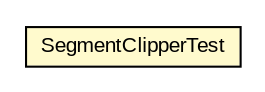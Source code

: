 #!/usr/local/bin/dot
#
# Class diagram 
# Generated by UMLGraph version R5_6-24-gf6e263 (http://www.umlgraph.org/)
#

digraph G {
	edge [fontname="arial",fontsize=10,labelfontname="arial",labelfontsize=10];
	node [fontname="arial",fontsize=10,shape=plaintext];
	nodesep=0.25;
	ranksep=0.5;
	// org.osmdroid.util.SegmentClipperTest
	c285757 [label=<<table title="org.osmdroid.util.SegmentClipperTest" border="0" cellborder="1" cellspacing="0" cellpadding="2" port="p" bgcolor="lemonChiffon" href="./SegmentClipperTest.html">
		<tr><td><table border="0" cellspacing="0" cellpadding="1">
<tr><td align="center" balign="center"> SegmentClipperTest </td></tr>
		</table></td></tr>
		</table>>, URL="./SegmentClipperTest.html", fontname="arial", fontcolor="black", fontsize=10.0];
}

